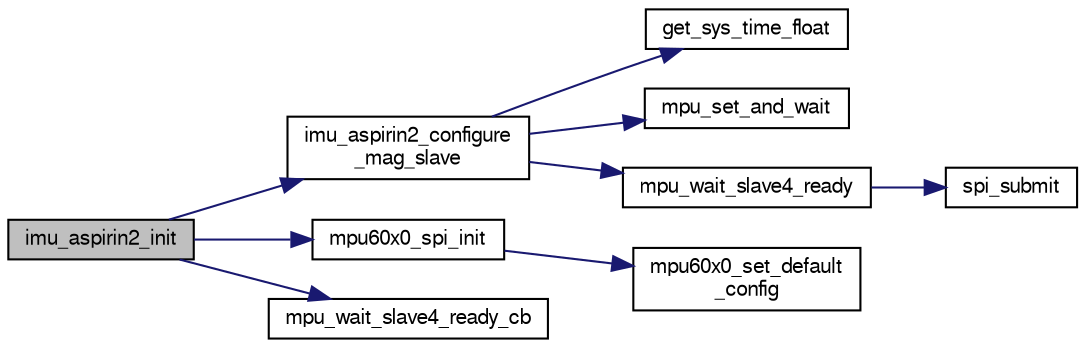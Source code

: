 digraph "imu_aspirin2_init"
{
  edge [fontname="FreeSans",fontsize="10",labelfontname="FreeSans",labelfontsize="10"];
  node [fontname="FreeSans",fontsize="10",shape=record];
  rankdir="LR";
  Node1 [label="imu_aspirin2_init",height=0.2,width=0.4,color="black", fillcolor="grey75", style="filled", fontcolor="black"];
  Node1 -> Node2 [color="midnightblue",fontsize="10",style="solid",fontname="FreeSans"];
  Node2 [label="imu_aspirin2_configure\l_mag_slave",height=0.2,width=0.4,color="black", fillcolor="white", style="filled",URL="$imu__aspirin__2__spi_8c.html#abf6960cc99c2b02c7e430f5793ba5e58",tooltip="function to configure hmc5883 mag "];
  Node2 -> Node3 [color="midnightblue",fontsize="10",style="solid",fontname="FreeSans"];
  Node3 [label="get_sys_time_float",height=0.2,width=0.4,color="black", fillcolor="white", style="filled",URL="$sys__time_8h.html#af486c2fb33d8d33645256a9970eb056e",tooltip="Get the time in seconds since startup. "];
  Node2 -> Node4 [color="midnightblue",fontsize="10",style="solid",fontname="FreeSans"];
  Node4 [label="mpu_set_and_wait",height=0.2,width=0.4,color="black", fillcolor="white", style="filled",URL="$imu__aspirin__2__spi_8c.html#af6cc1892146bf84ff3f4999c1ab5a753"];
  Node2 -> Node5 [color="midnightblue",fontsize="10",style="solid",fontname="FreeSans"];
  Node5 [label="mpu_wait_slave4_ready",height=0.2,width=0.4,color="black", fillcolor="white", style="filled",URL="$imu__aspirin__2__spi_8c.html#aa5e5c5229245a1ef2e8f7dd58bfe8feb"];
  Node5 -> Node6 [color="midnightblue",fontsize="10",style="solid",fontname="FreeSans"];
  Node6 [label="spi_submit",height=0.2,width=0.4,color="black", fillcolor="white", style="filled",URL="$group__spi.html#ga5d383931766cb373ebad0b8bc26d439d",tooltip="Submit SPI transaction. "];
  Node1 -> Node7 [color="midnightblue",fontsize="10",style="solid",fontname="FreeSans"];
  Node7 [label="mpu60x0_spi_init",height=0.2,width=0.4,color="black", fillcolor="white", style="filled",URL="$mpu60x0__spi_8c.html#a85fc80c0c35e284d326d17fca254620c"];
  Node7 -> Node8 [color="midnightblue",fontsize="10",style="solid",fontname="FreeSans"];
  Node8 [label="mpu60x0_set_default\l_config",height=0.2,width=0.4,color="black", fillcolor="white", style="filled",URL="$mpu60x0_8c.html#a18e7053e4b28374edb52fcad20e78096"];
  Node1 -> Node9 [color="midnightblue",fontsize="10",style="solid",fontname="FreeSans"];
  Node9 [label="mpu_wait_slave4_ready_cb",height=0.2,width=0.4,color="black", fillcolor="white", style="filled",URL="$imu__aspirin__2__spi_8c.html#a7223761de0cabf70ad3961ac1764d621"];
}
